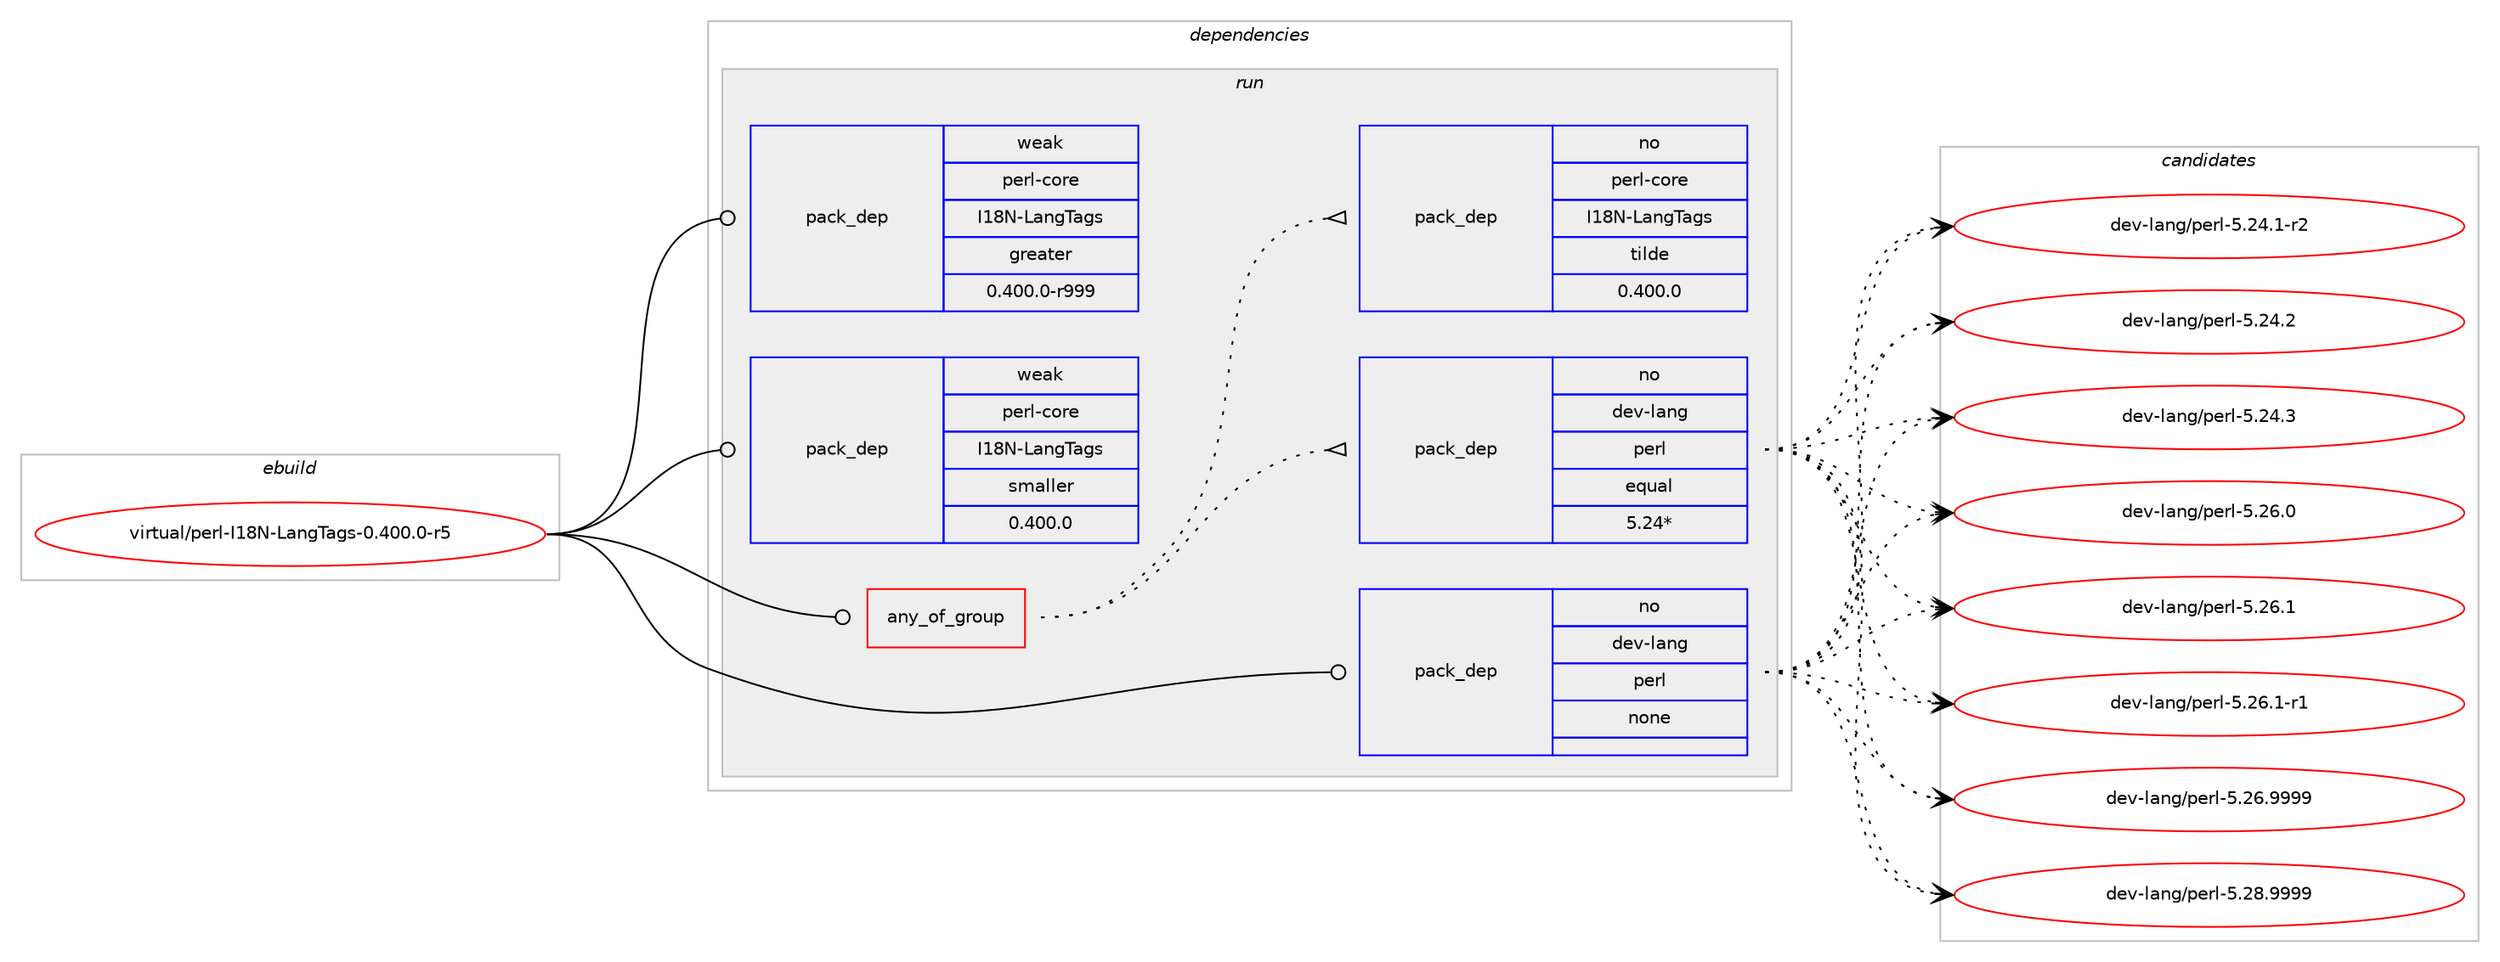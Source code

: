 digraph prolog {

# *************
# Graph options
# *************

newrank=true;
concentrate=true;
compound=true;
graph [rankdir=LR,fontname=Helvetica,fontsize=10,ranksep=1.5];#, ranksep=2.5, nodesep=0.2];
edge  [arrowhead=vee];
node  [fontname=Helvetica,fontsize=10];

# **********
# The ebuild
# **********

subgraph cluster_leftcol {
color=gray;
rank=same;
label=<<i>ebuild</i>>;
id [label="virtual/perl-I18N-LangTags-0.400.0-r5", color=red, width=4, href="../virtual/perl-I18N-LangTags-0.400.0-r5.svg"];
}

# ****************
# The dependencies
# ****************

subgraph cluster_midcol {
color=gray;
label=<<i>dependencies</i>>;
subgraph cluster_compile {
fillcolor="#eeeeee";
style=filled;
label=<<i>compile</i>>;
}
subgraph cluster_compileandrun {
fillcolor="#eeeeee";
style=filled;
label=<<i>compile and run</i>>;
}
subgraph cluster_run {
fillcolor="#eeeeee";
style=filled;
label=<<i>run</i>>;
subgraph any19 {
dependency4456 [label=<<TABLE BORDER="0" CELLBORDER="1" CELLSPACING="0" CELLPADDING="4"><TR><TD CELLPADDING="10">any_of_group</TD></TR></TABLE>>, shape=none, color=red];subgraph pack4272 {
dependency4457 [label=<<TABLE BORDER="0" CELLBORDER="1" CELLSPACING="0" CELLPADDING="4" WIDTH="220"><TR><TD ROWSPAN="6" CELLPADDING="30">pack_dep</TD></TR><TR><TD WIDTH="110">no</TD></TR><TR><TD>dev-lang</TD></TR><TR><TD>perl</TD></TR><TR><TD>equal</TD></TR><TR><TD>5.24*</TD></TR></TABLE>>, shape=none, color=blue];
}
dependency4456:e -> dependency4457:w [weight=20,style="dotted",arrowhead="oinv"];
subgraph pack4273 {
dependency4458 [label=<<TABLE BORDER="0" CELLBORDER="1" CELLSPACING="0" CELLPADDING="4" WIDTH="220"><TR><TD ROWSPAN="6" CELLPADDING="30">pack_dep</TD></TR><TR><TD WIDTH="110">no</TD></TR><TR><TD>perl-core</TD></TR><TR><TD>I18N-LangTags</TD></TR><TR><TD>tilde</TD></TR><TR><TD>0.400.0</TD></TR></TABLE>>, shape=none, color=blue];
}
dependency4456:e -> dependency4458:w [weight=20,style="dotted",arrowhead="oinv"];
}
id:e -> dependency4456:w [weight=20,style="solid",arrowhead="odot"];
subgraph pack4274 {
dependency4459 [label=<<TABLE BORDER="0" CELLBORDER="1" CELLSPACING="0" CELLPADDING="4" WIDTH="220"><TR><TD ROWSPAN="6" CELLPADDING="30">pack_dep</TD></TR><TR><TD WIDTH="110">no</TD></TR><TR><TD>dev-lang</TD></TR><TR><TD>perl</TD></TR><TR><TD>none</TD></TR><TR><TD></TD></TR></TABLE>>, shape=none, color=blue];
}
id:e -> dependency4459:w [weight=20,style="solid",arrowhead="odot"];
subgraph pack4275 {
dependency4460 [label=<<TABLE BORDER="0" CELLBORDER="1" CELLSPACING="0" CELLPADDING="4" WIDTH="220"><TR><TD ROWSPAN="6" CELLPADDING="30">pack_dep</TD></TR><TR><TD WIDTH="110">weak</TD></TR><TR><TD>perl-core</TD></TR><TR><TD>I18N-LangTags</TD></TR><TR><TD>greater</TD></TR><TR><TD>0.400.0-r999</TD></TR></TABLE>>, shape=none, color=blue];
}
id:e -> dependency4460:w [weight=20,style="solid",arrowhead="odot"];
subgraph pack4276 {
dependency4461 [label=<<TABLE BORDER="0" CELLBORDER="1" CELLSPACING="0" CELLPADDING="4" WIDTH="220"><TR><TD ROWSPAN="6" CELLPADDING="30">pack_dep</TD></TR><TR><TD WIDTH="110">weak</TD></TR><TR><TD>perl-core</TD></TR><TR><TD>I18N-LangTags</TD></TR><TR><TD>smaller</TD></TR><TR><TD>0.400.0</TD></TR></TABLE>>, shape=none, color=blue];
}
id:e -> dependency4461:w [weight=20,style="solid",arrowhead="odot"];
}
}

# **************
# The candidates
# **************

subgraph cluster_choices {
rank=same;
color=gray;
label=<<i>candidates</i>>;

subgraph choice4272 {
color=black;
nodesep=1;
choice100101118451089711010347112101114108455346505246494511450 [label="dev-lang/perl-5.24.1-r2", color=red, width=4,href="../dev-lang/perl-5.24.1-r2.svg"];
choice10010111845108971101034711210111410845534650524650 [label="dev-lang/perl-5.24.2", color=red, width=4,href="../dev-lang/perl-5.24.2.svg"];
choice10010111845108971101034711210111410845534650524651 [label="dev-lang/perl-5.24.3", color=red, width=4,href="../dev-lang/perl-5.24.3.svg"];
choice10010111845108971101034711210111410845534650544648 [label="dev-lang/perl-5.26.0", color=red, width=4,href="../dev-lang/perl-5.26.0.svg"];
choice10010111845108971101034711210111410845534650544649 [label="dev-lang/perl-5.26.1", color=red, width=4,href="../dev-lang/perl-5.26.1.svg"];
choice100101118451089711010347112101114108455346505446494511449 [label="dev-lang/perl-5.26.1-r1", color=red, width=4,href="../dev-lang/perl-5.26.1-r1.svg"];
choice10010111845108971101034711210111410845534650544657575757 [label="dev-lang/perl-5.26.9999", color=red, width=4,href="../dev-lang/perl-5.26.9999.svg"];
choice10010111845108971101034711210111410845534650564657575757 [label="dev-lang/perl-5.28.9999", color=red, width=4,href="../dev-lang/perl-5.28.9999.svg"];
dependency4457:e -> choice100101118451089711010347112101114108455346505246494511450:w [style=dotted,weight="100"];
dependency4457:e -> choice10010111845108971101034711210111410845534650524650:w [style=dotted,weight="100"];
dependency4457:e -> choice10010111845108971101034711210111410845534650524651:w [style=dotted,weight="100"];
dependency4457:e -> choice10010111845108971101034711210111410845534650544648:w [style=dotted,weight="100"];
dependency4457:e -> choice10010111845108971101034711210111410845534650544649:w [style=dotted,weight="100"];
dependency4457:e -> choice100101118451089711010347112101114108455346505446494511449:w [style=dotted,weight="100"];
dependency4457:e -> choice10010111845108971101034711210111410845534650544657575757:w [style=dotted,weight="100"];
dependency4457:e -> choice10010111845108971101034711210111410845534650564657575757:w [style=dotted,weight="100"];
}
subgraph choice4273 {
color=black;
nodesep=1;
}
subgraph choice4274 {
color=black;
nodesep=1;
choice100101118451089711010347112101114108455346505246494511450 [label="dev-lang/perl-5.24.1-r2", color=red, width=4,href="../dev-lang/perl-5.24.1-r2.svg"];
choice10010111845108971101034711210111410845534650524650 [label="dev-lang/perl-5.24.2", color=red, width=4,href="../dev-lang/perl-5.24.2.svg"];
choice10010111845108971101034711210111410845534650524651 [label="dev-lang/perl-5.24.3", color=red, width=4,href="../dev-lang/perl-5.24.3.svg"];
choice10010111845108971101034711210111410845534650544648 [label="dev-lang/perl-5.26.0", color=red, width=4,href="../dev-lang/perl-5.26.0.svg"];
choice10010111845108971101034711210111410845534650544649 [label="dev-lang/perl-5.26.1", color=red, width=4,href="../dev-lang/perl-5.26.1.svg"];
choice100101118451089711010347112101114108455346505446494511449 [label="dev-lang/perl-5.26.1-r1", color=red, width=4,href="../dev-lang/perl-5.26.1-r1.svg"];
choice10010111845108971101034711210111410845534650544657575757 [label="dev-lang/perl-5.26.9999", color=red, width=4,href="../dev-lang/perl-5.26.9999.svg"];
choice10010111845108971101034711210111410845534650564657575757 [label="dev-lang/perl-5.28.9999", color=red, width=4,href="../dev-lang/perl-5.28.9999.svg"];
dependency4459:e -> choice100101118451089711010347112101114108455346505246494511450:w [style=dotted,weight="100"];
dependency4459:e -> choice10010111845108971101034711210111410845534650524650:w [style=dotted,weight="100"];
dependency4459:e -> choice10010111845108971101034711210111410845534650524651:w [style=dotted,weight="100"];
dependency4459:e -> choice10010111845108971101034711210111410845534650544648:w [style=dotted,weight="100"];
dependency4459:e -> choice10010111845108971101034711210111410845534650544649:w [style=dotted,weight="100"];
dependency4459:e -> choice100101118451089711010347112101114108455346505446494511449:w [style=dotted,weight="100"];
dependency4459:e -> choice10010111845108971101034711210111410845534650544657575757:w [style=dotted,weight="100"];
dependency4459:e -> choice10010111845108971101034711210111410845534650564657575757:w [style=dotted,weight="100"];
}
subgraph choice4275 {
color=black;
nodesep=1;
}
subgraph choice4276 {
color=black;
nodesep=1;
}
}

}
